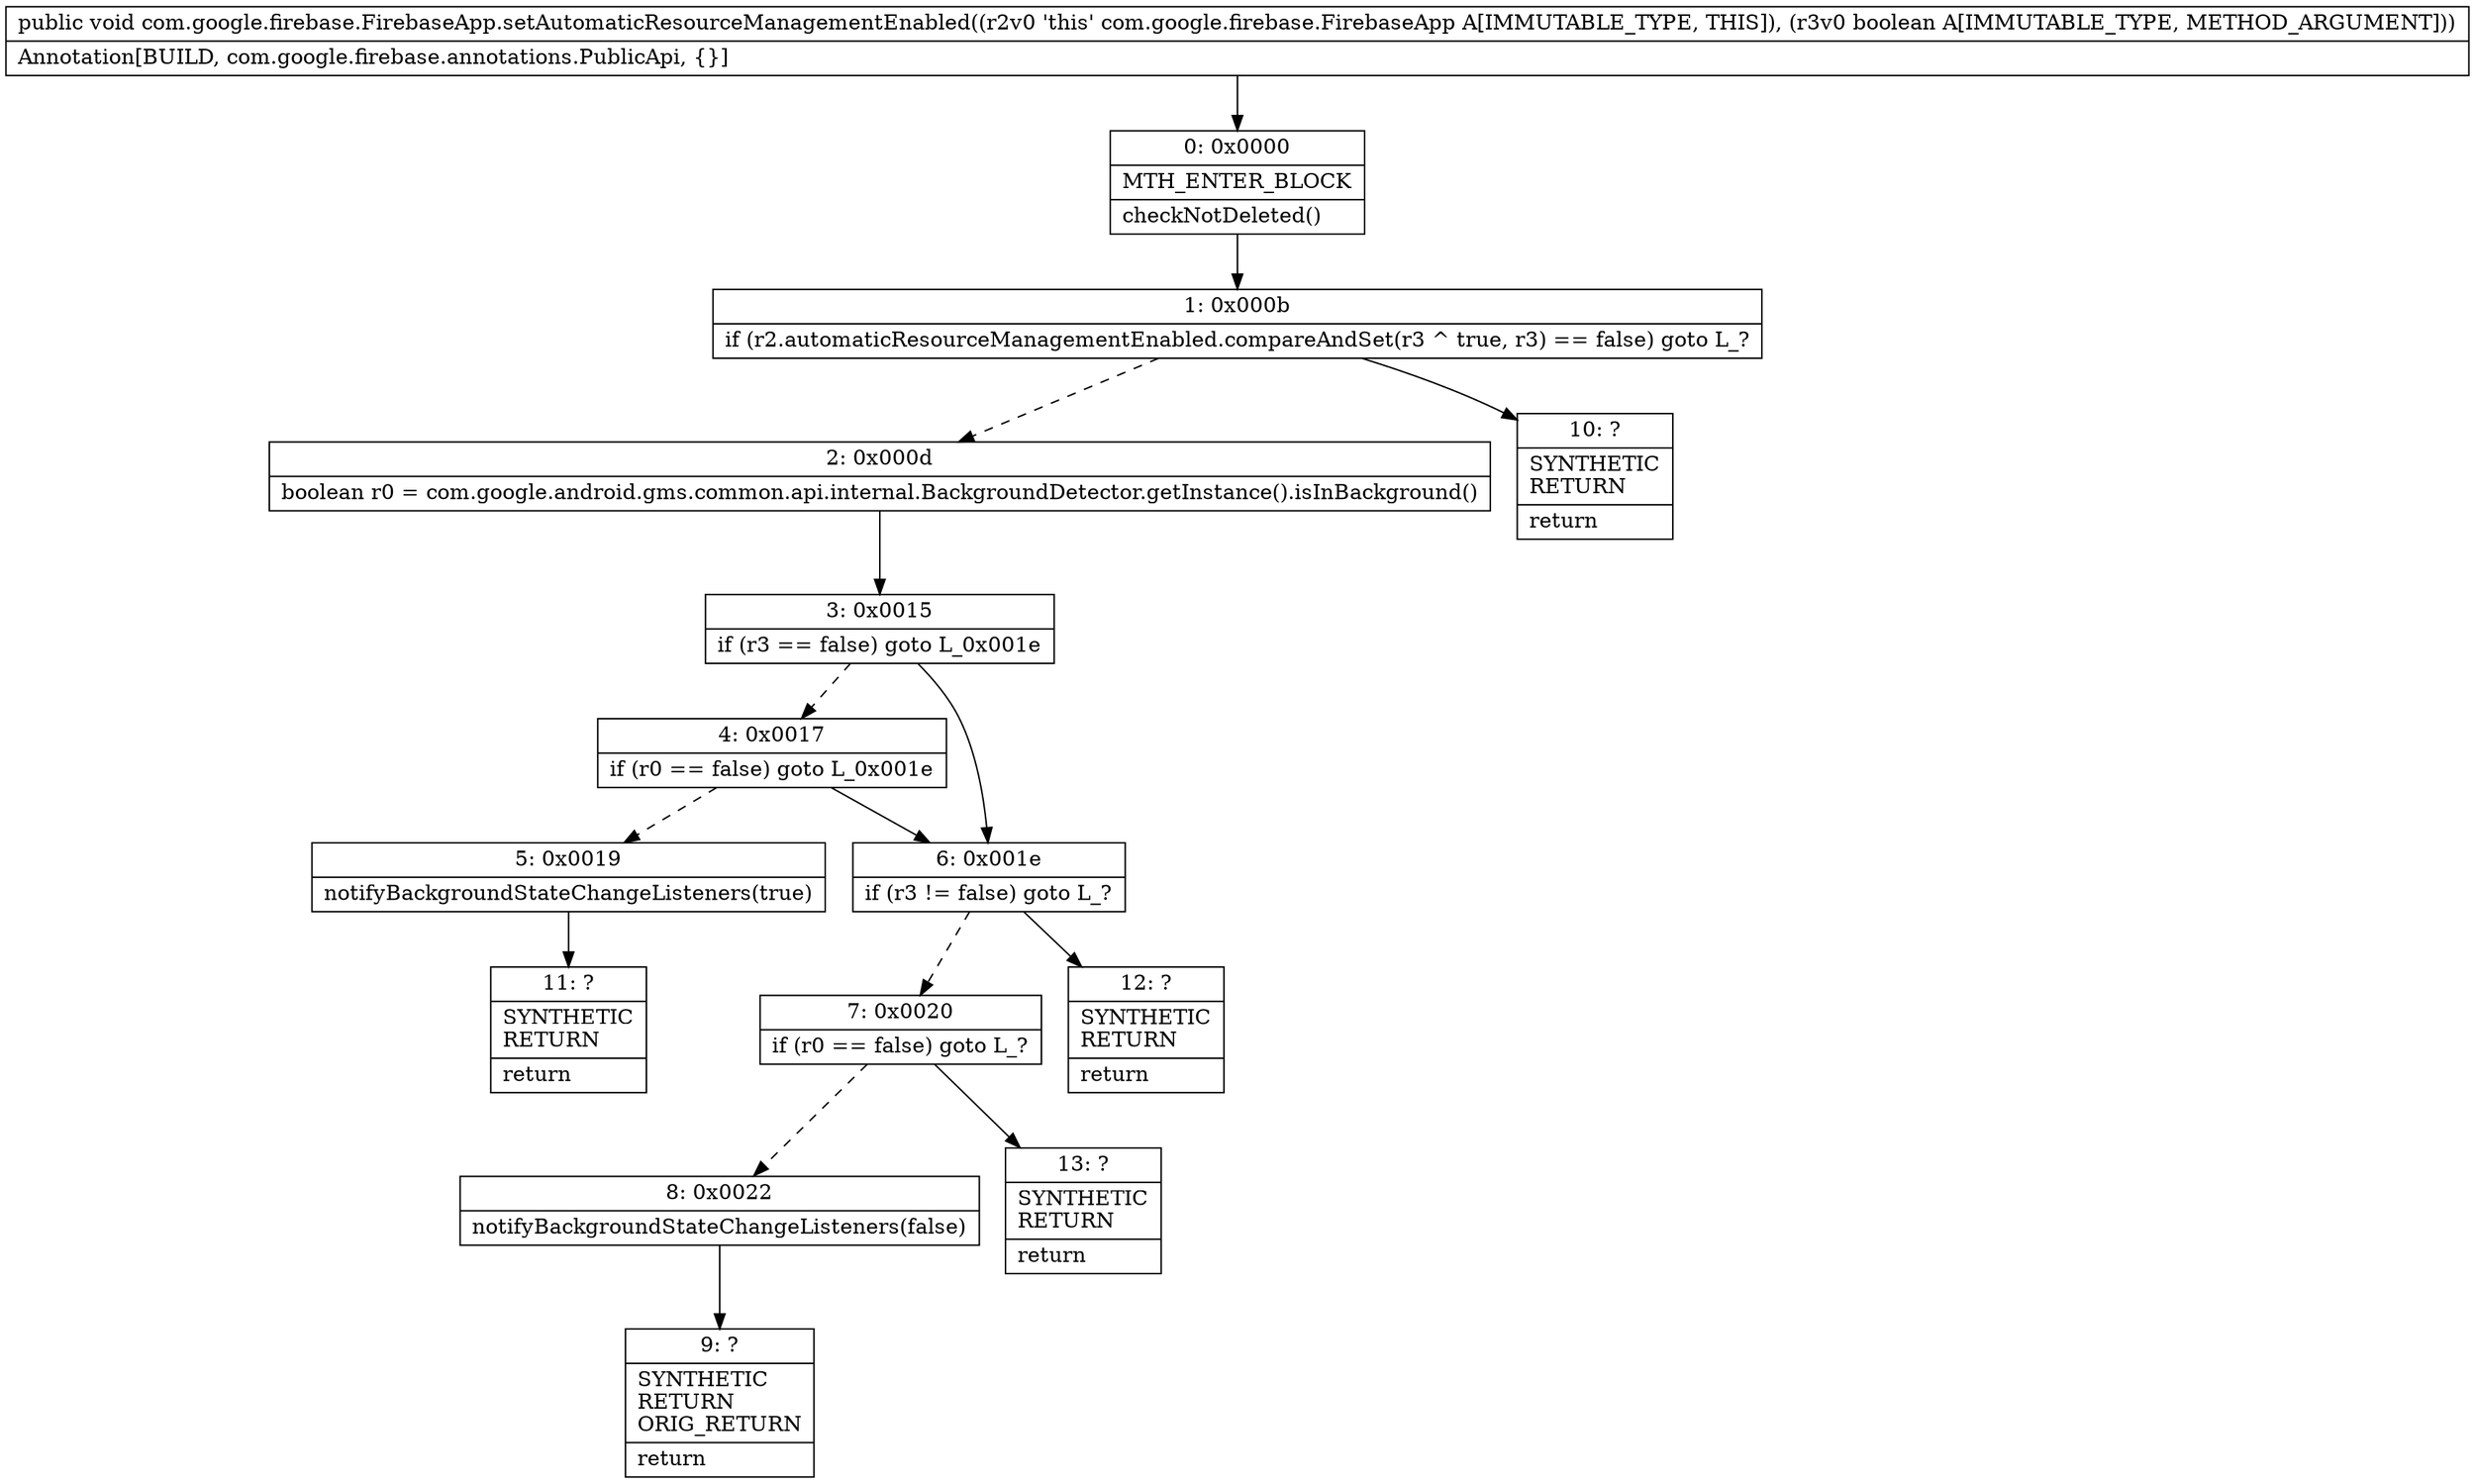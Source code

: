 digraph "CFG forcom.google.firebase.FirebaseApp.setAutomaticResourceManagementEnabled(Z)V" {
Node_0 [shape=record,label="{0\:\ 0x0000|MTH_ENTER_BLOCK\l|checkNotDeleted()\l}"];
Node_1 [shape=record,label="{1\:\ 0x000b|if (r2.automaticResourceManagementEnabled.compareAndSet(r3 ^ true, r3) == false) goto L_?\l}"];
Node_2 [shape=record,label="{2\:\ 0x000d|boolean r0 = com.google.android.gms.common.api.internal.BackgroundDetector.getInstance().isInBackground()\l}"];
Node_3 [shape=record,label="{3\:\ 0x0015|if (r3 == false) goto L_0x001e\l}"];
Node_4 [shape=record,label="{4\:\ 0x0017|if (r0 == false) goto L_0x001e\l}"];
Node_5 [shape=record,label="{5\:\ 0x0019|notifyBackgroundStateChangeListeners(true)\l}"];
Node_6 [shape=record,label="{6\:\ 0x001e|if (r3 != false) goto L_?\l}"];
Node_7 [shape=record,label="{7\:\ 0x0020|if (r0 == false) goto L_?\l}"];
Node_8 [shape=record,label="{8\:\ 0x0022|notifyBackgroundStateChangeListeners(false)\l}"];
Node_9 [shape=record,label="{9\:\ ?|SYNTHETIC\lRETURN\lORIG_RETURN\l|return\l}"];
Node_10 [shape=record,label="{10\:\ ?|SYNTHETIC\lRETURN\l|return\l}"];
Node_11 [shape=record,label="{11\:\ ?|SYNTHETIC\lRETURN\l|return\l}"];
Node_12 [shape=record,label="{12\:\ ?|SYNTHETIC\lRETURN\l|return\l}"];
Node_13 [shape=record,label="{13\:\ ?|SYNTHETIC\lRETURN\l|return\l}"];
MethodNode[shape=record,label="{public void com.google.firebase.FirebaseApp.setAutomaticResourceManagementEnabled((r2v0 'this' com.google.firebase.FirebaseApp A[IMMUTABLE_TYPE, THIS]), (r3v0 boolean A[IMMUTABLE_TYPE, METHOD_ARGUMENT]))  | Annotation[BUILD, com.google.firebase.annotations.PublicApi, \{\}]\l}"];
MethodNode -> Node_0;
Node_0 -> Node_1;
Node_1 -> Node_2[style=dashed];
Node_1 -> Node_10;
Node_2 -> Node_3;
Node_3 -> Node_4[style=dashed];
Node_3 -> Node_6;
Node_4 -> Node_5[style=dashed];
Node_4 -> Node_6;
Node_5 -> Node_11;
Node_6 -> Node_7[style=dashed];
Node_6 -> Node_12;
Node_7 -> Node_8[style=dashed];
Node_7 -> Node_13;
Node_8 -> Node_9;
}

